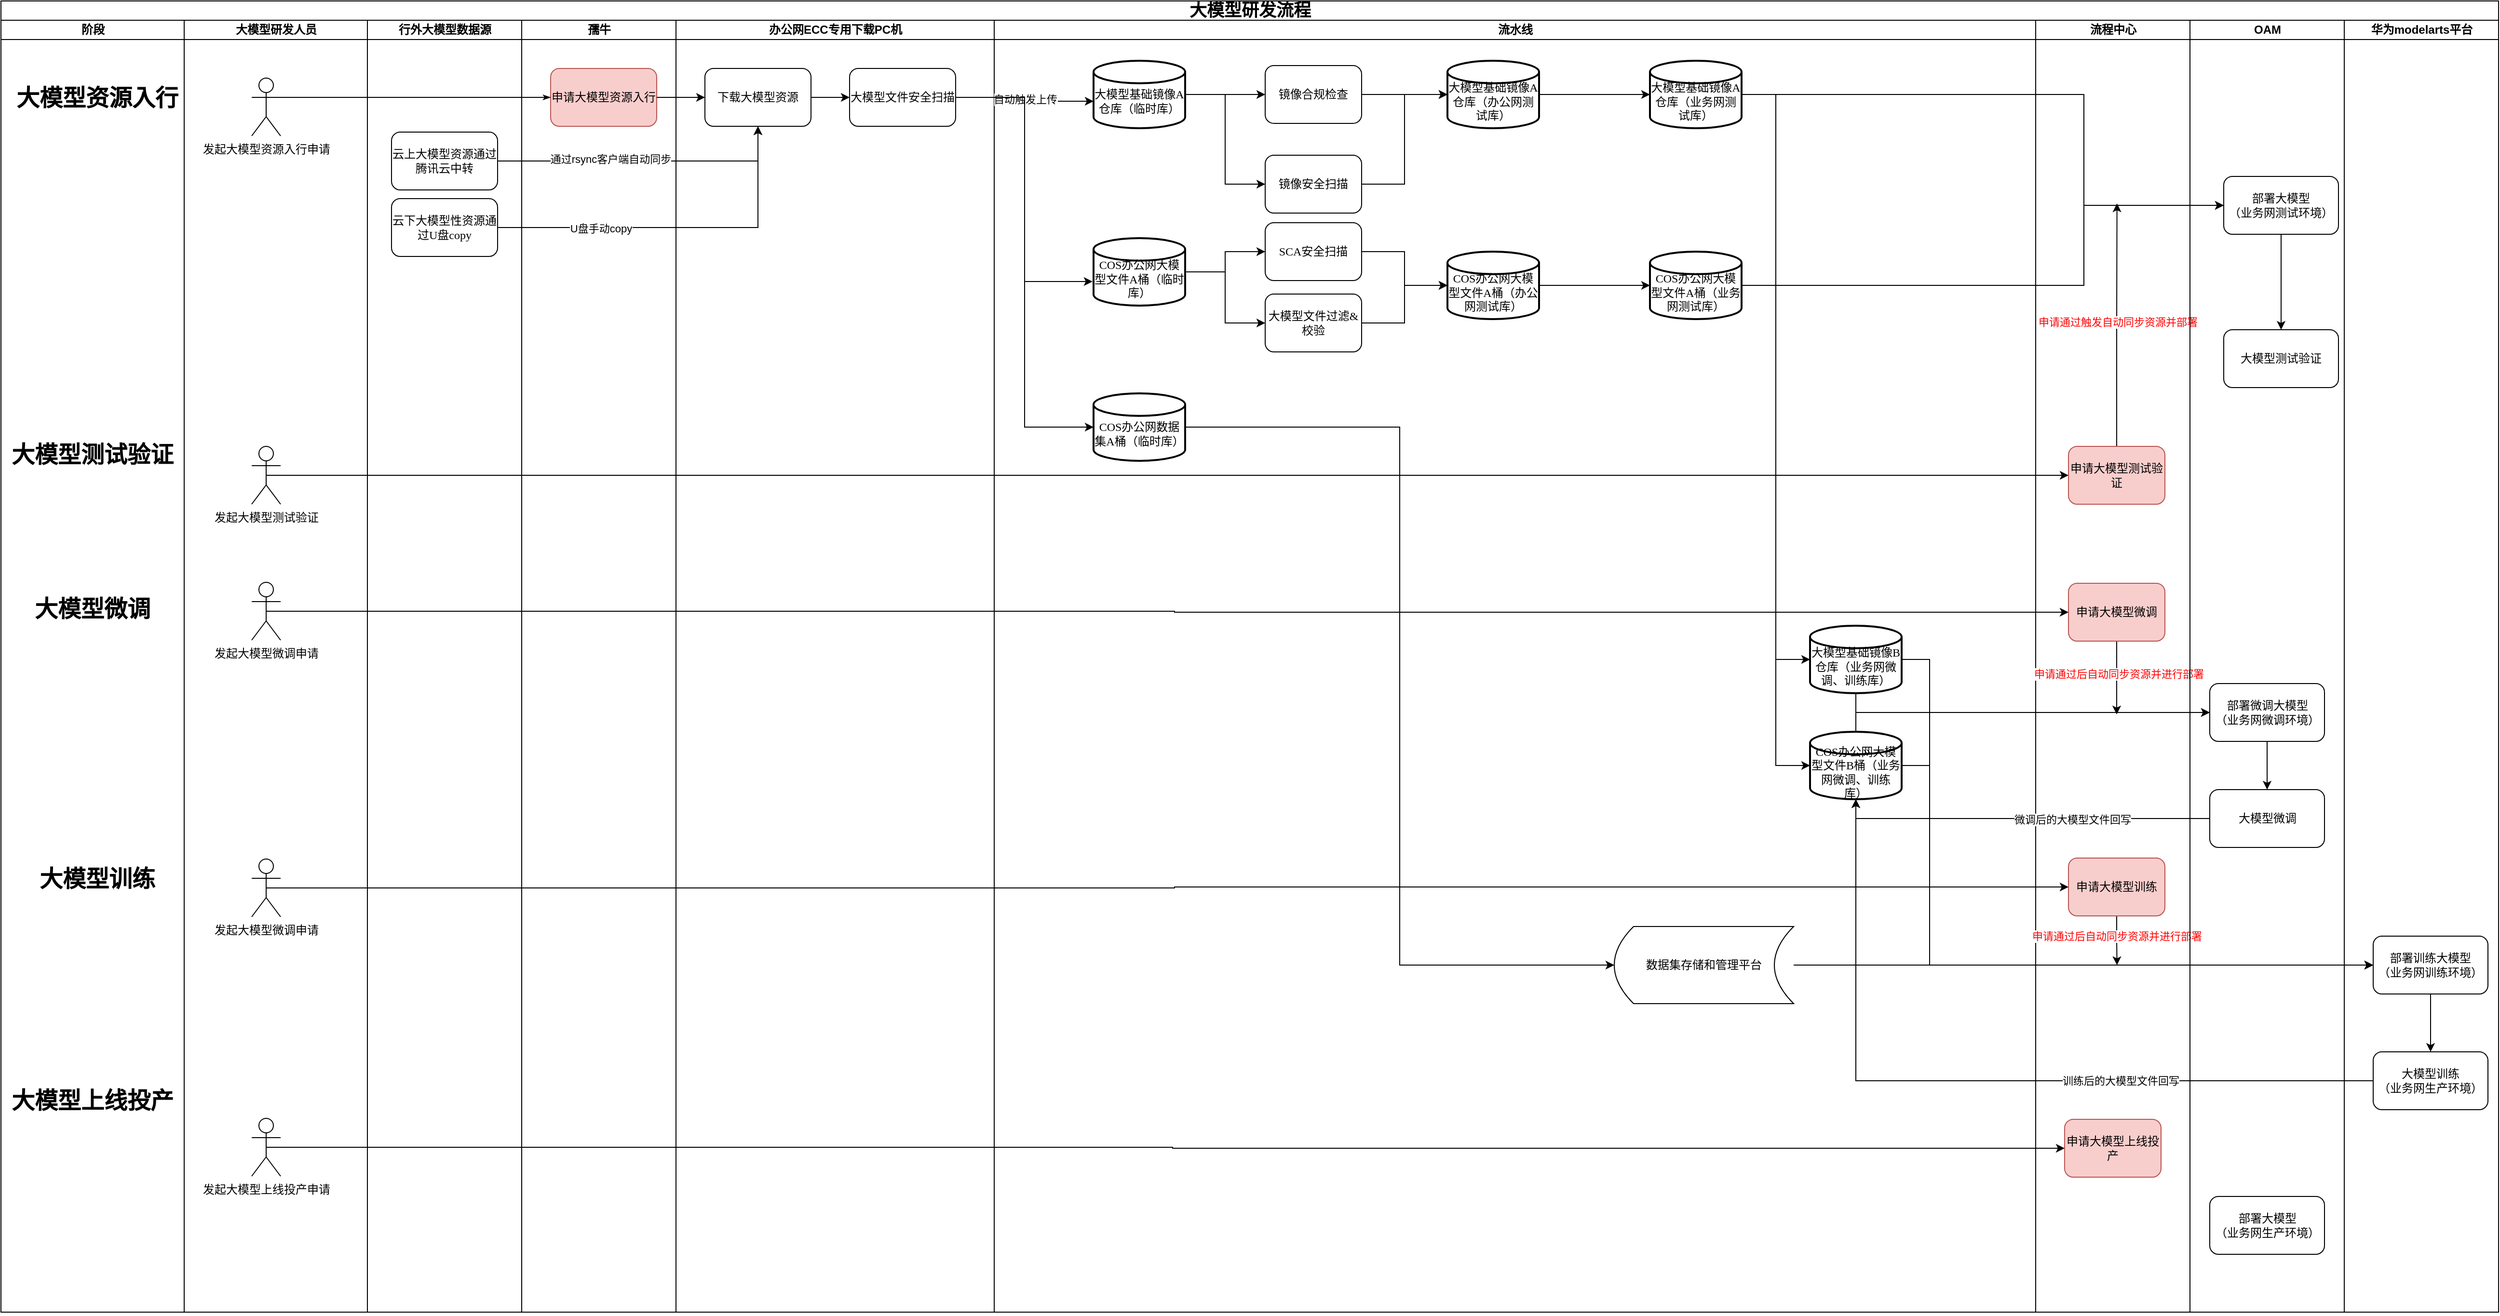 <mxfile version="24.7.5">
  <diagram name="Page-1" id="74e2e168-ea6b-b213-b513-2b3c1d86103e">
    <mxGraphModel dx="1261" dy="1755" grid="1" gridSize="10" guides="1" tooltips="1" connect="1" arrows="1" fold="1" page="1" pageScale="1" pageWidth="1100" pageHeight="850" background="#ffffff" math="0" shadow="0">
      <root>
        <mxCell id="0" />
        <mxCell id="1" parent="0" />
        <mxCell id="77e6c97f196da883-1" value="&lt;font style=&quot;font-size: 18px;&quot;&gt;大模型研发流程&lt;/font&gt;" style="swimlane;html=1;childLayout=stackLayout;startSize=20;rounded=0;shadow=0;labelBackgroundColor=none;strokeWidth=1;fontFamily=Verdana;fontSize=8;align=center;" parent="1" vertex="1">
          <mxGeometry x="267" y="-130" width="2590" height="1360" as="geometry" />
        </mxCell>
        <mxCell id="XLuVanogugk9uLcFc-F4-10" value="阶段" style="swimlane;html=1;startSize=20;" parent="77e6c97f196da883-1" vertex="1">
          <mxGeometry y="20" width="190" height="1340" as="geometry">
            <mxRectangle y="20" width="40" height="730" as="alternateBounds" />
          </mxGeometry>
        </mxCell>
        <mxCell id="rp88k47jnL246jLWhkXU-3" value="&lt;h1 style=&quot;margin-top: 0px;&quot;&gt;大模型资源入行&lt;/h1&gt;" style="text;html=1;whiteSpace=wrap;overflow=hidden;rounded=0;align=center;" vertex="1" parent="XLuVanogugk9uLcFc-F4-10">
          <mxGeometry x="10" y="60" width="180" height="120" as="geometry" />
        </mxCell>
        <mxCell id="rp88k47jnL246jLWhkXU-6" value="&lt;h1 style=&quot;margin-top: 0px;&quot;&gt;大模型测试验证&lt;/h1&gt;" style="text;html=1;whiteSpace=wrap;overflow=hidden;rounded=0;align=center;" vertex="1" parent="XLuVanogugk9uLcFc-F4-10">
          <mxGeometry x="5" y="430" width="180" height="120" as="geometry" />
        </mxCell>
        <mxCell id="rp88k47jnL246jLWhkXU-34" value="&lt;h1 style=&quot;margin-top: 0px;&quot;&gt;大模型微调&lt;/h1&gt;" style="text;html=1;whiteSpace=wrap;overflow=hidden;rounded=0;align=center;" vertex="1" parent="XLuVanogugk9uLcFc-F4-10">
          <mxGeometry x="5" y="590" width="180" height="120" as="geometry" />
        </mxCell>
        <mxCell id="rp88k47jnL246jLWhkXU-35" value="&lt;h1 style=&quot;margin-top: 0px;&quot;&gt;大模型训练&lt;/h1&gt;" style="text;html=1;whiteSpace=wrap;overflow=hidden;rounded=0;align=center;" vertex="1" parent="XLuVanogugk9uLcFc-F4-10">
          <mxGeometry x="10" y="870" width="180" height="50" as="geometry" />
        </mxCell>
        <mxCell id="rp88k47jnL246jLWhkXU-102" value="&lt;h1 style=&quot;margin-top: 0px;&quot;&gt;大模型上线投产&lt;/h1&gt;" style="text;html=1;whiteSpace=wrap;overflow=hidden;rounded=0;align=center;" vertex="1" parent="XLuVanogugk9uLcFc-F4-10">
          <mxGeometry x="5" y="1100" width="180" height="240" as="geometry" />
        </mxCell>
        <mxCell id="rp88k47jnL246jLWhkXU-1" value="大模型研发人员" style="swimlane;html=1;startSize=20;" vertex="1" parent="77e6c97f196da883-1">
          <mxGeometry x="190" y="20" width="190" height="1340" as="geometry">
            <mxRectangle y="20" width="40" height="730" as="alternateBounds" />
          </mxGeometry>
        </mxCell>
        <mxCell id="XLuVanogugk9uLcFc-F4-15" value="发起大模型资源入行申请" style="shape=umlActor;verticalLabelPosition=bottom;verticalAlign=top;html=1;outlineConnect=0;" parent="rp88k47jnL246jLWhkXU-1" vertex="1">
          <mxGeometry x="70" y="60" width="30" height="60" as="geometry" />
        </mxCell>
        <mxCell id="rp88k47jnL246jLWhkXU-9" value="发起大模型测试验证" style="shape=umlActor;verticalLabelPosition=bottom;verticalAlign=top;html=1;outlineConnect=0;" vertex="1" parent="rp88k47jnL246jLWhkXU-1">
          <mxGeometry x="70" y="442" width="30" height="60" as="geometry" />
        </mxCell>
        <mxCell id="rp88k47jnL246jLWhkXU-40" value="发起大模型微调申请" style="shape=umlActor;verticalLabelPosition=bottom;verticalAlign=top;html=1;outlineConnect=0;" vertex="1" parent="rp88k47jnL246jLWhkXU-1">
          <mxGeometry x="70" y="583" width="30" height="60" as="geometry" />
        </mxCell>
        <mxCell id="rp88k47jnL246jLWhkXU-82" value="发起大模型微调申请" style="shape=umlActor;verticalLabelPosition=bottom;verticalAlign=top;html=1;outlineConnect=0;" vertex="1" parent="rp88k47jnL246jLWhkXU-1">
          <mxGeometry x="70" y="870" width="30" height="60" as="geometry" />
        </mxCell>
        <mxCell id="rp88k47jnL246jLWhkXU-103" value="发起大模型上线投产申请" style="shape=umlActor;verticalLabelPosition=bottom;verticalAlign=top;html=1;outlineConnect=0;" vertex="1" parent="rp88k47jnL246jLWhkXU-1">
          <mxGeometry x="70" y="1139" width="30" height="60" as="geometry" />
        </mxCell>
        <mxCell id="77e6c97f196da883-2" value="行外大模型数据源" style="swimlane;html=1;startSize=20;" parent="77e6c97f196da883-1" vertex="1">
          <mxGeometry x="380" y="20" width="160" height="1340" as="geometry">
            <mxRectangle y="20" width="40" height="730" as="alternateBounds" />
          </mxGeometry>
        </mxCell>
        <mxCell id="XLuVanogugk9uLcFc-F4-23" value="&lt;span style=&quot;font-size: 12px;&quot;&gt;云上大模型资源通过腾讯云中转&lt;/span&gt;" style="rounded=1;whiteSpace=wrap;html=1;shadow=0;labelBackgroundColor=none;strokeWidth=1;fontFamily=Verdana;fontSize=8;align=center;" parent="77e6c97f196da883-2" vertex="1">
          <mxGeometry x="25" y="116" width="110" height="60" as="geometry" />
        </mxCell>
        <mxCell id="XLuVanogugk9uLcFc-F4-25" value="&lt;span style=&quot;font-size: 12px;&quot;&gt;云下大模型性资源通过U盘copy&lt;/span&gt;" style="rounded=1;whiteSpace=wrap;html=1;shadow=0;labelBackgroundColor=none;strokeWidth=1;fontFamily=Verdana;fontSize=8;align=center;" parent="77e6c97f196da883-2" vertex="1">
          <mxGeometry x="25" y="185" width="110" height="60" as="geometry" />
        </mxCell>
        <mxCell id="77e6c97f196da883-3" value="孺牛" style="swimlane;html=1;startSize=20;" parent="77e6c97f196da883-1" vertex="1">
          <mxGeometry x="540" y="20" width="160" height="1340" as="geometry" />
        </mxCell>
        <mxCell id="XLuVanogugk9uLcFc-F4-18" value="&lt;font style=&quot;font-size: 12px;&quot;&gt;申请大模型资源入行&lt;/font&gt;" style="rounded=1;whiteSpace=wrap;html=1;shadow=0;labelBackgroundColor=none;strokeWidth=1;fontFamily=Verdana;fontSize=8;align=center;fillColor=#f8cecc;strokeColor=#b85450;" parent="77e6c97f196da883-3" vertex="1">
          <mxGeometry x="30" y="50" width="110" height="60" as="geometry" />
        </mxCell>
        <mxCell id="77e6c97f196da883-4" value="办公网ECC专用下载PC机" style="swimlane;html=1;startSize=20;align=center;" parent="77e6c97f196da883-1" vertex="1">
          <mxGeometry x="700" y="20" width="330" height="1340" as="geometry" />
        </mxCell>
        <mxCell id="XLuVanogugk9uLcFc-F4-30" style="edgeStyle=orthogonalEdgeStyle;rounded=0;orthogonalLoop=1;jettySize=auto;html=1;exitX=1;exitY=0.5;exitDx=0;exitDy=0;entryX=0;entryY=0.5;entryDx=0;entryDy=0;" parent="77e6c97f196da883-4" source="XLuVanogugk9uLcFc-F4-21" target="XLuVanogugk9uLcFc-F4-29" edge="1">
          <mxGeometry relative="1" as="geometry" />
        </mxCell>
        <mxCell id="XLuVanogugk9uLcFc-F4-21" value="&lt;font style=&quot;font-size: 12px;&quot;&gt;下载大模型资源&lt;/font&gt;" style="rounded=1;whiteSpace=wrap;html=1;shadow=0;labelBackgroundColor=none;strokeWidth=1;fontFamily=Verdana;fontSize=8;align=center;" parent="77e6c97f196da883-4" vertex="1">
          <mxGeometry x="30" y="50" width="110" height="60" as="geometry" />
        </mxCell>
        <mxCell id="XLuVanogugk9uLcFc-F4-29" value="&lt;font style=&quot;font-size: 12px;&quot;&gt;大模型文件安全扫描&lt;/font&gt;" style="rounded=1;whiteSpace=wrap;html=1;shadow=0;labelBackgroundColor=none;strokeWidth=1;fontFamily=Verdana;fontSize=8;align=center;" parent="77e6c97f196da883-4" vertex="1">
          <mxGeometry x="180" y="50" width="110" height="60" as="geometry" />
        </mxCell>
        <mxCell id="77e6c97f196da883-6" value="流水线" style="swimlane;html=1;startSize=20;" parent="77e6c97f196da883-1" vertex="1">
          <mxGeometry x="1030" y="20" width="1080" height="1340" as="geometry" />
        </mxCell>
        <mxCell id="XLuVanogugk9uLcFc-F4-50" style="edgeStyle=orthogonalEdgeStyle;rounded=0;orthogonalLoop=1;jettySize=auto;html=1;exitX=1;exitY=0.5;exitDx=0;exitDy=0;exitPerimeter=0;entryX=0;entryY=0.5;entryDx=0;entryDy=0;" parent="77e6c97f196da883-6" source="XLuVanogugk9uLcFc-F4-42" target="XLuVanogugk9uLcFc-F4-48" edge="1">
          <mxGeometry relative="1" as="geometry" />
        </mxCell>
        <mxCell id="XLuVanogugk9uLcFc-F4-51" style="edgeStyle=orthogonalEdgeStyle;rounded=0;orthogonalLoop=1;jettySize=auto;html=1;exitX=1;exitY=0.5;exitDx=0;exitDy=0;exitPerimeter=0;entryX=0;entryY=0.5;entryDx=0;entryDy=0;" parent="77e6c97f196da883-6" source="XLuVanogugk9uLcFc-F4-42" target="XLuVanogugk9uLcFc-F4-49" edge="1">
          <mxGeometry relative="1" as="geometry" />
        </mxCell>
        <mxCell id="XLuVanogugk9uLcFc-F4-42" value="&lt;div&gt;&lt;br&gt;&lt;/div&gt;&lt;span style=&quot;font-family: Verdana;&quot;&gt;大模型基础镜像A仓库（临时库）&lt;/span&gt;" style="strokeWidth=2;html=1;shape=mxgraph.flowchart.database;whiteSpace=wrap;" parent="77e6c97f196da883-6" vertex="1">
          <mxGeometry x="103" y="42" width="95" height="70" as="geometry" />
        </mxCell>
        <mxCell id="XLuVanogugk9uLcFc-F4-57" style="edgeStyle=orthogonalEdgeStyle;rounded=0;orthogonalLoop=1;jettySize=auto;html=1;exitX=1;exitY=0.5;exitDx=0;exitDy=0;exitPerimeter=0;" parent="77e6c97f196da883-6" source="XLuVanogugk9uLcFc-F4-43" target="XLuVanogugk9uLcFc-F4-55" edge="1">
          <mxGeometry relative="1" as="geometry" />
        </mxCell>
        <mxCell id="XLuVanogugk9uLcFc-F4-58" style="edgeStyle=orthogonalEdgeStyle;rounded=0;orthogonalLoop=1;jettySize=auto;html=1;exitX=1;exitY=0.5;exitDx=0;exitDy=0;exitPerimeter=0;entryX=0;entryY=0.5;entryDx=0;entryDy=0;" parent="77e6c97f196da883-6" source="XLuVanogugk9uLcFc-F4-43" target="XLuVanogugk9uLcFc-F4-56" edge="1">
          <mxGeometry relative="1" as="geometry" />
        </mxCell>
        <mxCell id="XLuVanogugk9uLcFc-F4-43" value="&lt;span style=&quot;font-family: Verdana;&quot;&gt;&lt;br class=&quot;Apple-interchange-newline&quot;&gt;COS办公网大模型文件A桶&lt;/span&gt;&lt;span style=&quot;background-color: initial; font-family: Verdana;&quot;&gt;（临时库）&lt;/span&gt;" style="strokeWidth=2;html=1;shape=mxgraph.flowchart.database;whiteSpace=wrap;" parent="77e6c97f196da883-6" vertex="1">
          <mxGeometry x="103" y="226" width="95" height="70" as="geometry" />
        </mxCell>
        <mxCell id="rp88k47jnL246jLWhkXU-94" style="edgeStyle=orthogonalEdgeStyle;rounded=0;orthogonalLoop=1;jettySize=auto;html=1;exitX=1;exitY=0.5;exitDx=0;exitDy=0;exitPerimeter=0;entryX=0;entryY=0.5;entryDx=0;entryDy=0;" edge="1" parent="77e6c97f196da883-6" source="XLuVanogugk9uLcFc-F4-45" target="rp88k47jnL246jLWhkXU-93">
          <mxGeometry relative="1" as="geometry" />
        </mxCell>
        <mxCell id="XLuVanogugk9uLcFc-F4-45" value="&lt;div&gt;&lt;span style=&quot;font-family: Verdana; background-color: initial;&quot;&gt;&lt;br&gt;&lt;/span&gt;&lt;/div&gt;&lt;span style=&quot;font-family: Verdana; background-color: initial;&quot;&gt;COS办公网数据集A桶（临时库）&lt;/span&gt;" style="strokeWidth=2;html=1;shape=mxgraph.flowchart.database;whiteSpace=wrap;" parent="77e6c97f196da883-6" vertex="1">
          <mxGeometry x="103" y="387" width="95" height="70" as="geometry" />
        </mxCell>
        <mxCell id="XLuVanogugk9uLcFc-F4-53" style="edgeStyle=orthogonalEdgeStyle;rounded=0;orthogonalLoop=1;jettySize=auto;html=1;exitX=1;exitY=0.5;exitDx=0;exitDy=0;" parent="77e6c97f196da883-6" source="XLuVanogugk9uLcFc-F4-48" target="XLuVanogugk9uLcFc-F4-52" edge="1">
          <mxGeometry relative="1" as="geometry" />
        </mxCell>
        <mxCell id="XLuVanogugk9uLcFc-F4-48" value="&lt;span style=&quot;font-size: 12px;&quot;&gt;镜像合规检查&lt;/span&gt;" style="rounded=1;whiteSpace=wrap;html=1;shadow=0;labelBackgroundColor=none;strokeWidth=1;fontFamily=Verdana;fontSize=8;align=center;" parent="77e6c97f196da883-6" vertex="1">
          <mxGeometry x="281" y="47" width="100" height="60" as="geometry" />
        </mxCell>
        <mxCell id="XLuVanogugk9uLcFc-F4-49" value="&lt;span style=&quot;font-size: 12px;&quot;&gt;镜像安全扫描&lt;/span&gt;" style="rounded=1;whiteSpace=wrap;html=1;shadow=0;labelBackgroundColor=none;strokeWidth=1;fontFamily=Verdana;fontSize=8;align=center;" parent="77e6c97f196da883-6" vertex="1">
          <mxGeometry x="281" y="140" width="100" height="60" as="geometry" />
        </mxCell>
        <mxCell id="XLuVanogugk9uLcFc-F4-52" value="&lt;div&gt;&lt;br&gt;&lt;/div&gt;&lt;span style=&quot;font-family: Verdana;&quot;&gt;大模型基础镜像A仓库（办公网测试库）&lt;/span&gt;" style="strokeWidth=2;html=1;shape=mxgraph.flowchart.database;whiteSpace=wrap;" parent="77e6c97f196da883-6" vertex="1">
          <mxGeometry x="470" y="42" width="95" height="70" as="geometry" />
        </mxCell>
        <mxCell id="XLuVanogugk9uLcFc-F4-54" style="edgeStyle=orthogonalEdgeStyle;rounded=0;orthogonalLoop=1;jettySize=auto;html=1;exitX=1;exitY=0.5;exitDx=0;exitDy=0;entryX=0;entryY=0.5;entryDx=0;entryDy=0;entryPerimeter=0;" parent="77e6c97f196da883-6" source="XLuVanogugk9uLcFc-F4-49" target="XLuVanogugk9uLcFc-F4-52" edge="1">
          <mxGeometry relative="1" as="geometry" />
        </mxCell>
        <mxCell id="XLuVanogugk9uLcFc-F4-55" value="&lt;span style=&quot;font-size: 12px;&quot;&gt;SCA安全扫描&lt;/span&gt;" style="rounded=1;whiteSpace=wrap;html=1;shadow=0;labelBackgroundColor=none;strokeWidth=1;fontFamily=Verdana;fontSize=8;align=center;" parent="77e6c97f196da883-6" vertex="1">
          <mxGeometry x="281" y="210" width="100" height="60" as="geometry" />
        </mxCell>
        <mxCell id="XLuVanogugk9uLcFc-F4-56" value="&lt;span style=&quot;font-size: 12px;&quot;&gt;大模型文件过滤&amp;amp;校验&lt;/span&gt;" style="rounded=1;whiteSpace=wrap;html=1;shadow=0;labelBackgroundColor=none;strokeWidth=1;fontFamily=Verdana;fontSize=8;align=center;" parent="77e6c97f196da883-6" vertex="1">
          <mxGeometry x="281" y="284" width="100" height="60" as="geometry" />
        </mxCell>
        <mxCell id="XLuVanogugk9uLcFc-F4-59" value="&lt;span style=&quot;font-family: Verdana;&quot;&gt;&lt;br class=&quot;Apple-interchange-newline&quot;&gt;COS办公网大模型文件A桶&lt;/span&gt;&lt;span style=&quot;background-color: initial; font-family: Verdana;&quot;&gt;（办公网测试库）&lt;/span&gt;" style="strokeWidth=2;html=1;shape=mxgraph.flowchart.database;whiteSpace=wrap;" parent="77e6c97f196da883-6" vertex="1">
          <mxGeometry x="470" y="240" width="95" height="70" as="geometry" />
        </mxCell>
        <mxCell id="XLuVanogugk9uLcFc-F4-60" style="edgeStyle=orthogonalEdgeStyle;rounded=0;orthogonalLoop=1;jettySize=auto;html=1;exitX=1;exitY=0.5;exitDx=0;exitDy=0;entryX=0;entryY=0.5;entryDx=0;entryDy=0;entryPerimeter=0;" parent="77e6c97f196da883-6" source="XLuVanogugk9uLcFc-F4-55" target="XLuVanogugk9uLcFc-F4-59" edge="1">
          <mxGeometry relative="1" as="geometry" />
        </mxCell>
        <mxCell id="XLuVanogugk9uLcFc-F4-61" style="edgeStyle=orthogonalEdgeStyle;rounded=0;orthogonalLoop=1;jettySize=auto;html=1;exitX=1;exitY=0.5;exitDx=0;exitDy=0;entryX=0;entryY=0.5;entryDx=0;entryDy=0;entryPerimeter=0;" parent="77e6c97f196da883-6" source="XLuVanogugk9uLcFc-F4-56" target="XLuVanogugk9uLcFc-F4-59" edge="1">
          <mxGeometry relative="1" as="geometry" />
        </mxCell>
        <mxCell id="rp88k47jnL246jLWhkXU-14" value="&lt;div&gt;&lt;br&gt;&lt;/div&gt;&lt;span style=&quot;font-family: Verdana;&quot;&gt;大模型基础镜像A仓库（业务网测试库）&lt;/span&gt;" style="strokeWidth=2;html=1;shape=mxgraph.flowchart.database;whiteSpace=wrap;" vertex="1" parent="77e6c97f196da883-6">
          <mxGeometry x="680" y="42" width="95" height="70" as="geometry" />
        </mxCell>
        <mxCell id="rp88k47jnL246jLWhkXU-15" value="&lt;span style=&quot;font-family: Verdana;&quot;&gt;&lt;br class=&quot;Apple-interchange-newline&quot;&gt;COS办公网大模型文件A桶&lt;/span&gt;&lt;span style=&quot;background-color: initial; font-family: Verdana;&quot;&gt;（业务网测试库）&lt;/span&gt;" style="strokeWidth=2;html=1;shape=mxgraph.flowchart.database;whiteSpace=wrap;" vertex="1" parent="77e6c97f196da883-6">
          <mxGeometry x="680" y="240" width="95" height="70" as="geometry" />
        </mxCell>
        <mxCell id="rp88k47jnL246jLWhkXU-18" style="edgeStyle=orthogonalEdgeStyle;rounded=0;orthogonalLoop=1;jettySize=auto;html=1;exitX=1;exitY=0.5;exitDx=0;exitDy=0;exitPerimeter=0;entryX=0;entryY=0.5;entryDx=0;entryDy=0;entryPerimeter=0;" edge="1" parent="77e6c97f196da883-6" source="XLuVanogugk9uLcFc-F4-52" target="rp88k47jnL246jLWhkXU-14">
          <mxGeometry relative="1" as="geometry" />
        </mxCell>
        <mxCell id="rp88k47jnL246jLWhkXU-19" style="edgeStyle=orthogonalEdgeStyle;rounded=0;orthogonalLoop=1;jettySize=auto;html=1;exitX=1;exitY=0.5;exitDx=0;exitDy=0;exitPerimeter=0;entryX=0;entryY=0.5;entryDx=0;entryDy=0;entryPerimeter=0;" edge="1" parent="77e6c97f196da883-6" source="XLuVanogugk9uLcFc-F4-59" target="rp88k47jnL246jLWhkXU-15">
          <mxGeometry relative="1" as="geometry" />
        </mxCell>
        <mxCell id="rp88k47jnL246jLWhkXU-45" value="&lt;div&gt;&lt;br&gt;&lt;/div&gt;&lt;span style=&quot;font-family: Verdana;&quot;&gt;大模型基础镜像B仓库（业务网微调、训练库）&lt;/span&gt;" style="strokeWidth=2;html=1;shape=mxgraph.flowchart.database;whiteSpace=wrap;" vertex="1" parent="77e6c97f196da883-6">
          <mxGeometry x="846" y="628" width="95" height="70" as="geometry" />
        </mxCell>
        <mxCell id="rp88k47jnL246jLWhkXU-89" style="edgeStyle=orthogonalEdgeStyle;rounded=0;orthogonalLoop=1;jettySize=auto;html=1;exitX=1;exitY=0.5;exitDx=0;exitDy=0;exitPerimeter=0;" edge="1" parent="77e6c97f196da883-6" source="rp88k47jnL246jLWhkXU-46">
          <mxGeometry relative="1" as="geometry">
            <mxPoint x="1430" y="980" as="targetPoint" />
            <Array as="points">
              <mxPoint x="970" y="773" />
              <mxPoint x="970" y="980" />
            </Array>
          </mxGeometry>
        </mxCell>
        <mxCell id="rp88k47jnL246jLWhkXU-46" value="&lt;span style=&quot;font-family: Verdana;&quot;&gt;&lt;br class=&quot;Apple-interchange-newline&quot;&gt;COS办公网大模型文件B桶&lt;/span&gt;&lt;span style=&quot;background-color: initial; font-family: Verdana;&quot;&gt;（&lt;/span&gt;&lt;span style=&quot;font-family: Verdana;&quot;&gt;业务网微调、训练&lt;/span&gt;&lt;span style=&quot;background-color: initial; font-family: Verdana;&quot;&gt;库）&lt;/span&gt;" style="strokeWidth=2;html=1;shape=mxgraph.flowchart.database;whiteSpace=wrap;" vertex="1" parent="77e6c97f196da883-6">
          <mxGeometry x="846" y="738" width="95" height="70" as="geometry" />
        </mxCell>
        <mxCell id="rp88k47jnL246jLWhkXU-76" style="edgeStyle=orthogonalEdgeStyle;rounded=0;orthogonalLoop=1;jettySize=auto;html=1;exitX=1;exitY=0.5;exitDx=0;exitDy=0;exitPerimeter=0;entryX=0;entryY=0.5;entryDx=0;entryDy=0;entryPerimeter=0;" edge="1" parent="77e6c97f196da883-6" source="rp88k47jnL246jLWhkXU-14" target="rp88k47jnL246jLWhkXU-45">
          <mxGeometry relative="1" as="geometry" />
        </mxCell>
        <mxCell id="rp88k47jnL246jLWhkXU-77" style="edgeStyle=orthogonalEdgeStyle;rounded=0;orthogonalLoop=1;jettySize=auto;html=1;exitX=1;exitY=0.5;exitDx=0;exitDy=0;exitPerimeter=0;entryX=0;entryY=0.5;entryDx=0;entryDy=0;entryPerimeter=0;" edge="1" parent="77e6c97f196da883-6" source="rp88k47jnL246jLWhkXU-15" target="rp88k47jnL246jLWhkXU-46">
          <mxGeometry relative="1" as="geometry" />
        </mxCell>
        <mxCell id="rp88k47jnL246jLWhkXU-93" value="数据集存储和管理平台" style="shape=dataStorage;whiteSpace=wrap;html=1;fixedSize=1;" vertex="1" parent="77e6c97f196da883-6">
          <mxGeometry x="643" y="940" width="186" height="80" as="geometry" />
        </mxCell>
        <mxCell id="rp88k47jnL246jLWhkXU-4" value="流程中心" style="swimlane;html=1;startSize=20;" vertex="1" parent="77e6c97f196da883-1">
          <mxGeometry x="2110" y="20" width="160" height="1340" as="geometry" />
        </mxCell>
        <mxCell id="rp88k47jnL246jLWhkXU-62" style="edgeStyle=orthogonalEdgeStyle;rounded=0;orthogonalLoop=1;jettySize=auto;html=1;exitX=0.5;exitY=0;exitDx=0;exitDy=0;" edge="1" parent="rp88k47jnL246jLWhkXU-4" source="rp88k47jnL246jLWhkXU-5">
          <mxGeometry relative="1" as="geometry">
            <mxPoint x="84.333" y="190" as="targetPoint" />
          </mxGeometry>
        </mxCell>
        <mxCell id="rp88k47jnL246jLWhkXU-63" value="&lt;span style=&quot;color: rgb(255, 0, 0);&quot;&gt;申请通过触发自动同步资源并&lt;/span&gt;&lt;font color=&quot;#ff0000&quot;&gt;部署&lt;/font&gt;" style="edgeLabel;html=1;align=center;verticalAlign=middle;resizable=0;points=[];" vertex="1" connectable="0" parent="rp88k47jnL246jLWhkXU-62">
          <mxGeometry x="0.027" relative="1" as="geometry">
            <mxPoint as="offset" />
          </mxGeometry>
        </mxCell>
        <mxCell id="rp88k47jnL246jLWhkXU-5" value="&lt;font style=&quot;font-size: 12px;&quot;&gt;申请大模型测试验证&lt;/font&gt;" style="rounded=1;whiteSpace=wrap;html=1;shadow=0;labelBackgroundColor=none;strokeWidth=1;fontFamily=Verdana;fontSize=8;align=center;fillColor=#f8cecc;strokeColor=#b85450;" vertex="1" parent="rp88k47jnL246jLWhkXU-4">
          <mxGeometry x="34" y="442" width="100" height="60" as="geometry" />
        </mxCell>
        <mxCell id="rp88k47jnL246jLWhkXU-60" style="edgeStyle=orthogonalEdgeStyle;rounded=0;orthogonalLoop=1;jettySize=auto;html=1;exitX=0.5;exitY=1;exitDx=0;exitDy=0;" edge="1" parent="rp88k47jnL246jLWhkXU-4" source="rp88k47jnL246jLWhkXU-36">
          <mxGeometry relative="1" as="geometry">
            <mxPoint x="84" y="720" as="targetPoint" />
          </mxGeometry>
        </mxCell>
        <mxCell id="rp88k47jnL246jLWhkXU-61" value="&lt;font color=&quot;#ff0000&quot;&gt;申请通过后自动同步资源并进行部署&lt;/font&gt;" style="edgeLabel;html=1;align=center;verticalAlign=middle;resizable=0;points=[];" vertex="1" connectable="0" parent="rp88k47jnL246jLWhkXU-60">
          <mxGeometry x="-0.119" y="2" relative="1" as="geometry">
            <mxPoint as="offset" />
          </mxGeometry>
        </mxCell>
        <mxCell id="rp88k47jnL246jLWhkXU-36" value="&lt;font style=&quot;font-size: 12px;&quot;&gt;申请大模型微调&lt;/font&gt;" style="rounded=1;whiteSpace=wrap;html=1;shadow=0;labelBackgroundColor=none;strokeWidth=1;fontFamily=Verdana;fontSize=8;align=center;fillColor=#f8cecc;strokeColor=#b85450;" vertex="1" parent="rp88k47jnL246jLWhkXU-4">
          <mxGeometry x="34" y="584" width="100" height="60" as="geometry" />
        </mxCell>
        <mxCell id="rp88k47jnL246jLWhkXU-90" style="edgeStyle=orthogonalEdgeStyle;rounded=0;orthogonalLoop=1;jettySize=auto;html=1;exitX=0.5;exitY=1;exitDx=0;exitDy=0;" edge="1" parent="rp88k47jnL246jLWhkXU-4" source="rp88k47jnL246jLWhkXU-83">
          <mxGeometry relative="1" as="geometry">
            <mxPoint x="84.333" y="980" as="targetPoint" />
          </mxGeometry>
        </mxCell>
        <mxCell id="rp88k47jnL246jLWhkXU-91" value="&lt;span style=&quot;color: rgb(255, 0, 0);&quot;&gt;申请通过后自动同步资源并进行部署&lt;/span&gt;" style="edgeLabel;html=1;align=center;verticalAlign=middle;resizable=0;points=[];" vertex="1" connectable="0" parent="rp88k47jnL246jLWhkXU-90">
          <mxGeometry x="-0.689" y="1" relative="1" as="geometry">
            <mxPoint x="-1" y="13" as="offset" />
          </mxGeometry>
        </mxCell>
        <mxCell id="rp88k47jnL246jLWhkXU-83" value="&lt;font style=&quot;font-size: 12px;&quot;&gt;申请大模型训练&lt;/font&gt;" style="rounded=1;whiteSpace=wrap;html=1;shadow=0;labelBackgroundColor=none;strokeWidth=1;fontFamily=Verdana;fontSize=8;align=center;fillColor=#f8cecc;strokeColor=#b85450;" vertex="1" parent="rp88k47jnL246jLWhkXU-4">
          <mxGeometry x="34" y="869" width="100" height="60" as="geometry" />
        </mxCell>
        <mxCell id="rp88k47jnL246jLWhkXU-104" value="&lt;font style=&quot;font-size: 12px;&quot;&gt;申请大模型上线投产&lt;/font&gt;" style="rounded=1;whiteSpace=wrap;html=1;shadow=0;labelBackgroundColor=none;strokeWidth=1;fontFamily=Verdana;fontSize=8;align=center;fillColor=#f8cecc;strokeColor=#b85450;" vertex="1" parent="rp88k47jnL246jLWhkXU-4">
          <mxGeometry x="30" y="1140" width="100" height="60" as="geometry" />
        </mxCell>
        <mxCell id="77e6c97f196da883-7" value="OAM" style="swimlane;html=1;startSize=20;labelBackgroundColor=none;" parent="77e6c97f196da883-1" vertex="1">
          <mxGeometry x="2270" y="20" width="160" height="1340" as="geometry" />
        </mxCell>
        <mxCell id="rp88k47jnL246jLWhkXU-67" style="edgeStyle=orthogonalEdgeStyle;rounded=0;orthogonalLoop=1;jettySize=auto;html=1;exitX=0.5;exitY=1;exitDx=0;exitDy=0;entryX=0.5;entryY=0;entryDx=0;entryDy=0;" edge="1" parent="77e6c97f196da883-7" source="77e6c97f196da883-24" target="rp88k47jnL246jLWhkXU-66">
          <mxGeometry relative="1" as="geometry" />
        </mxCell>
        <mxCell id="77e6c97f196da883-24" value="&lt;font style=&quot;font-size: 12px;&quot;&gt;部署大模型&lt;/font&gt;&lt;div&gt;&lt;font style=&quot;font-size: 12px;&quot;&gt;（业务网测试环境）&lt;/font&gt;&lt;/div&gt;" style="rounded=1;whiteSpace=wrap;html=1;shadow=0;labelBackgroundColor=none;strokeWidth=1;fontFamily=Verdana;fontSize=8;align=center;" parent="77e6c97f196da883-7" vertex="1">
          <mxGeometry x="35" y="162" width="119" height="60" as="geometry" />
        </mxCell>
        <mxCell id="rp88k47jnL246jLWhkXU-69" style="edgeStyle=orthogonalEdgeStyle;rounded=0;orthogonalLoop=1;jettySize=auto;html=1;exitX=0.5;exitY=1;exitDx=0;exitDy=0;" edge="1" parent="77e6c97f196da883-7" source="rp88k47jnL246jLWhkXU-42" target="rp88k47jnL246jLWhkXU-68">
          <mxGeometry relative="1" as="geometry" />
        </mxCell>
        <mxCell id="rp88k47jnL246jLWhkXU-42" value="&lt;font style=&quot;font-size: 12px;&quot;&gt;部署微调大模型&lt;/font&gt;&lt;div&gt;&lt;font style=&quot;font-size: 12px;&quot;&gt;（业务网微调环境）&lt;/font&gt;&lt;/div&gt;" style="rounded=1;whiteSpace=wrap;html=1;shadow=0;labelBackgroundColor=none;strokeWidth=1;fontFamily=Verdana;fontSize=8;align=center;" vertex="1" parent="77e6c97f196da883-7">
          <mxGeometry x="20.5" y="688" width="119" height="60" as="geometry" />
        </mxCell>
        <mxCell id="rp88k47jnL246jLWhkXU-66" value="&lt;span style=&quot;font-size: 12px;&quot;&gt;大模型测试验证&lt;/span&gt;" style="rounded=1;whiteSpace=wrap;html=1;shadow=0;labelBackgroundColor=none;strokeWidth=1;fontFamily=Verdana;fontSize=8;align=center;" vertex="1" parent="77e6c97f196da883-7">
          <mxGeometry x="35" y="321" width="119" height="60" as="geometry" />
        </mxCell>
        <mxCell id="rp88k47jnL246jLWhkXU-68" value="&lt;span style=&quot;font-size: 12px;&quot;&gt;大模型微调&lt;/span&gt;" style="rounded=1;whiteSpace=wrap;html=1;shadow=0;labelBackgroundColor=none;strokeWidth=1;fontFamily=Verdana;fontSize=8;align=center;" vertex="1" parent="77e6c97f196da883-7">
          <mxGeometry x="20.5" y="798" width="119" height="60" as="geometry" />
        </mxCell>
        <mxCell id="rp88k47jnL246jLWhkXU-106" value="&lt;font style=&quot;font-size: 12px;&quot;&gt;部署大模型&lt;/font&gt;&lt;div&gt;&lt;font style=&quot;font-size: 12px;&quot;&gt;（业务网生产环境）&lt;/font&gt;&lt;/div&gt;" style="rounded=1;whiteSpace=wrap;html=1;shadow=0;labelBackgroundColor=none;strokeWidth=1;fontFamily=Verdana;fontSize=8;align=center;" vertex="1" parent="77e6c97f196da883-7">
          <mxGeometry x="20.5" y="1220" width="119" height="60" as="geometry" />
        </mxCell>
        <mxCell id="77e6c97f196da883-28" style="edgeStyle=orthogonalEdgeStyle;rounded=1;html=1;labelBackgroundColor=none;startArrow=none;startFill=0;startSize=5;endArrow=classicThin;endFill=1;endSize=5;jettySize=auto;orthogonalLoop=1;strokeWidth=1;fontFamily=Verdana;fontSize=8;exitX=1;exitY=0.333;exitDx=0;exitDy=0;exitPerimeter=0;entryX=0;entryY=0.5;entryDx=0;entryDy=0;" parent="77e6c97f196da883-1" source="XLuVanogugk9uLcFc-F4-15" target="XLuVanogugk9uLcFc-F4-18" edge="1">
          <mxGeometry relative="1" as="geometry">
            <mxPoint x="125" y="110" as="sourcePoint" />
            <mxPoint x="340" y="100" as="targetPoint" />
          </mxGeometry>
        </mxCell>
        <mxCell id="XLuVanogugk9uLcFc-F4-22" style="edgeStyle=orthogonalEdgeStyle;rounded=0;orthogonalLoop=1;jettySize=auto;html=1;exitX=1;exitY=0.5;exitDx=0;exitDy=0;" parent="77e6c97f196da883-1" source="XLuVanogugk9uLcFc-F4-18" target="XLuVanogugk9uLcFc-F4-21" edge="1">
          <mxGeometry relative="1" as="geometry" />
        </mxCell>
        <mxCell id="XLuVanogugk9uLcFc-F4-24" style="edgeStyle=orthogonalEdgeStyle;rounded=0;orthogonalLoop=1;jettySize=auto;html=1;exitX=1;exitY=0.5;exitDx=0;exitDy=0;" parent="77e6c97f196da883-1" source="XLuVanogugk9uLcFc-F4-23" target="XLuVanogugk9uLcFc-F4-21" edge="1">
          <mxGeometry relative="1" as="geometry" />
        </mxCell>
        <mxCell id="XLuVanogugk9uLcFc-F4-31" value="通过rsync客户端自动同步" style="edgeLabel;html=1;align=center;verticalAlign=middle;resizable=0;points=[];" parent="XLuVanogugk9uLcFc-F4-24" vertex="1" connectable="0">
          <mxGeometry x="-0.245" y="2" relative="1" as="geometry">
            <mxPoint x="1" as="offset" />
          </mxGeometry>
        </mxCell>
        <mxCell id="XLuVanogugk9uLcFc-F4-26" style="edgeStyle=orthogonalEdgeStyle;rounded=0;orthogonalLoop=1;jettySize=auto;html=1;exitX=1;exitY=0.5;exitDx=0;exitDy=0;entryX=0.5;entryY=1;entryDx=0;entryDy=0;" parent="77e6c97f196da883-1" source="XLuVanogugk9uLcFc-F4-25" target="XLuVanogugk9uLcFc-F4-21" edge="1">
          <mxGeometry relative="1" as="geometry" />
        </mxCell>
        <mxCell id="XLuVanogugk9uLcFc-F4-32" value="U盘手动copy" style="edgeLabel;html=1;align=center;verticalAlign=middle;resizable=0;points=[];" parent="XLuVanogugk9uLcFc-F4-26" vertex="1" connectable="0">
          <mxGeometry x="-0.432" y="-1" relative="1" as="geometry">
            <mxPoint as="offset" />
          </mxGeometry>
        </mxCell>
        <mxCell id="XLuVanogugk9uLcFc-F4-41" value="自动触发上传" style="edgeStyle=orthogonalEdgeStyle;rounded=0;orthogonalLoop=1;jettySize=auto;html=1;exitX=1;exitY=0.5;exitDx=0;exitDy=0;entryX=0;entryY=0.6;entryDx=0;entryDy=0;entryPerimeter=0;" parent="77e6c97f196da883-1" source="XLuVanogugk9uLcFc-F4-29" target="XLuVanogugk9uLcFc-F4-42" edge="1">
          <mxGeometry relative="1" as="geometry">
            <mxPoint x="840" y="100" as="targetPoint" />
          </mxGeometry>
        </mxCell>
        <mxCell id="XLuVanogugk9uLcFc-F4-44" style="edgeStyle=orthogonalEdgeStyle;rounded=0;orthogonalLoop=1;jettySize=auto;html=1;exitX=1;exitY=0.5;exitDx=0;exitDy=0;entryX=-0.011;entryY=0.643;entryDx=0;entryDy=0;entryPerimeter=0;" parent="77e6c97f196da883-1" source="XLuVanogugk9uLcFc-F4-29" target="XLuVanogugk9uLcFc-F4-43" edge="1">
          <mxGeometry relative="1" as="geometry" />
        </mxCell>
        <mxCell id="XLuVanogugk9uLcFc-F4-46" style="edgeStyle=orthogonalEdgeStyle;rounded=0;orthogonalLoop=1;jettySize=auto;html=1;exitX=1;exitY=0.5;exitDx=0;exitDy=0;entryX=0;entryY=0.5;entryDx=0;entryDy=0;entryPerimeter=0;" parent="77e6c97f196da883-1" source="XLuVanogugk9uLcFc-F4-29" target="XLuVanogugk9uLcFc-F4-45" edge="1">
          <mxGeometry relative="1" as="geometry" />
        </mxCell>
        <mxCell id="rp88k47jnL246jLWhkXU-11" style="edgeStyle=orthogonalEdgeStyle;rounded=0;orthogonalLoop=1;jettySize=auto;html=1;exitX=0.5;exitY=0.5;exitDx=0;exitDy=0;exitPerimeter=0;entryX=0;entryY=0.5;entryDx=0;entryDy=0;" edge="1" parent="77e6c97f196da883-1" source="rp88k47jnL246jLWhkXU-9" target="rp88k47jnL246jLWhkXU-5">
          <mxGeometry relative="1" as="geometry">
            <mxPoint x="265" y="492" as="sourcePoint" />
          </mxGeometry>
        </mxCell>
        <mxCell id="rp88k47jnL246jLWhkXU-30" style="edgeStyle=orthogonalEdgeStyle;rounded=0;orthogonalLoop=1;jettySize=auto;html=1;exitX=1;exitY=0.5;exitDx=0;exitDy=0;exitPerimeter=0;entryX=0;entryY=0.5;entryDx=0;entryDy=0;" edge="1" parent="77e6c97f196da883-1" source="rp88k47jnL246jLWhkXU-15" target="77e6c97f196da883-24">
          <mxGeometry relative="1" as="geometry">
            <Array as="points">
              <mxPoint x="2160" y="295" />
              <mxPoint x="2160" y="212" />
            </Array>
          </mxGeometry>
        </mxCell>
        <mxCell id="rp88k47jnL246jLWhkXU-32" style="edgeStyle=orthogonalEdgeStyle;rounded=0;orthogonalLoop=1;jettySize=auto;html=1;exitX=1;exitY=0.5;exitDx=0;exitDy=0;exitPerimeter=0;entryX=0;entryY=0.5;entryDx=0;entryDy=0;" edge="1" parent="77e6c97f196da883-1" source="rp88k47jnL246jLWhkXU-14" target="77e6c97f196da883-24">
          <mxGeometry relative="1" as="geometry">
            <Array as="points">
              <mxPoint x="2160" y="97" />
              <mxPoint x="2160" y="212" />
            </Array>
          </mxGeometry>
        </mxCell>
        <mxCell id="rp88k47jnL246jLWhkXU-41" style="edgeStyle=orthogonalEdgeStyle;rounded=0;orthogonalLoop=1;jettySize=auto;html=1;exitX=0.5;exitY=0.5;exitDx=0;exitDy=0;exitPerimeter=0;entryX=0;entryY=0.5;entryDx=0;entryDy=0;" edge="1" parent="77e6c97f196da883-1" source="rp88k47jnL246jLWhkXU-40" target="rp88k47jnL246jLWhkXU-36">
          <mxGeometry relative="1" as="geometry" />
        </mxCell>
        <mxCell id="rp88k47jnL246jLWhkXU-58" style="edgeStyle=orthogonalEdgeStyle;rounded=0;orthogonalLoop=1;jettySize=auto;html=1;exitX=0.5;exitY=1;exitDx=0;exitDy=0;exitPerimeter=0;" edge="1" parent="77e6c97f196da883-1" source="rp88k47jnL246jLWhkXU-45" target="rp88k47jnL246jLWhkXU-42">
          <mxGeometry relative="1" as="geometry" />
        </mxCell>
        <mxCell id="rp88k47jnL246jLWhkXU-59" style="edgeStyle=orthogonalEdgeStyle;rounded=0;orthogonalLoop=1;jettySize=auto;html=1;exitX=0.5;exitY=0;exitDx=0;exitDy=0;exitPerimeter=0;" edge="1" parent="77e6c97f196da883-1" source="rp88k47jnL246jLWhkXU-46" target="rp88k47jnL246jLWhkXU-42">
          <mxGeometry relative="1" as="geometry" />
        </mxCell>
        <mxCell id="rp88k47jnL246jLWhkXU-80" style="edgeStyle=orthogonalEdgeStyle;rounded=0;orthogonalLoop=1;jettySize=auto;html=1;exitX=0;exitY=0.5;exitDx=0;exitDy=0;entryX=0.5;entryY=1;entryDx=0;entryDy=0;entryPerimeter=0;" edge="1" parent="77e6c97f196da883-1" source="rp88k47jnL246jLWhkXU-68" target="rp88k47jnL246jLWhkXU-46">
          <mxGeometry relative="1" as="geometry" />
        </mxCell>
        <mxCell id="rp88k47jnL246jLWhkXU-81" value="微调后的大模型文件回写" style="edgeLabel;html=1;align=center;verticalAlign=middle;resizable=0;points=[];" vertex="1" connectable="0" parent="rp88k47jnL246jLWhkXU-80">
          <mxGeometry x="-0.258" y="1" relative="1" as="geometry">
            <mxPoint x="1" as="offset" />
          </mxGeometry>
        </mxCell>
        <mxCell id="rp88k47jnL246jLWhkXU-84" style="edgeStyle=orthogonalEdgeStyle;rounded=0;orthogonalLoop=1;jettySize=auto;html=1;exitX=0.5;exitY=0.5;exitDx=0;exitDy=0;exitPerimeter=0;entryX=0;entryY=0.5;entryDx=0;entryDy=0;" edge="1" parent="77e6c97f196da883-1" source="rp88k47jnL246jLWhkXU-82" target="rp88k47jnL246jLWhkXU-83">
          <mxGeometry relative="1" as="geometry" />
        </mxCell>
        <mxCell id="rp88k47jnL246jLWhkXU-88" style="edgeStyle=orthogonalEdgeStyle;rounded=0;orthogonalLoop=1;jettySize=auto;html=1;exitX=1;exitY=0.5;exitDx=0;exitDy=0;exitPerimeter=0;entryX=0;entryY=0.5;entryDx=0;entryDy=0;" edge="1" parent="77e6c97f196da883-1" source="rp88k47jnL246jLWhkXU-45" target="rp88k47jnL246jLWhkXU-86">
          <mxGeometry relative="1" as="geometry">
            <Array as="points">
              <mxPoint x="2000" y="683" />
              <mxPoint x="2000" y="1000" />
            </Array>
          </mxGeometry>
        </mxCell>
        <mxCell id="rp88k47jnL246jLWhkXU-97" style="edgeStyle=orthogonalEdgeStyle;rounded=0;orthogonalLoop=1;jettySize=auto;html=1;exitX=1;exitY=0.5;exitDx=0;exitDy=0;entryX=0;entryY=0.5;entryDx=0;entryDy=0;" edge="1" parent="77e6c97f196da883-1" source="rp88k47jnL246jLWhkXU-93" target="rp88k47jnL246jLWhkXU-86">
          <mxGeometry relative="1" as="geometry" />
        </mxCell>
        <mxCell id="XLuVanogugk9uLcFc-F4-1" value="华为modelarts平台" style="swimlane;html=1;startSize=20;" parent="77e6c97f196da883-1" vertex="1">
          <mxGeometry x="2430" y="20" width="160" height="1340" as="geometry" />
        </mxCell>
        <mxCell id="rp88k47jnL246jLWhkXU-99" style="edgeStyle=orthogonalEdgeStyle;rounded=0;orthogonalLoop=1;jettySize=auto;html=1;exitX=0.5;exitY=1;exitDx=0;exitDy=0;entryX=0.5;entryY=0;entryDx=0;entryDy=0;" edge="1" parent="XLuVanogugk9uLcFc-F4-1" source="rp88k47jnL246jLWhkXU-86" target="rp88k47jnL246jLWhkXU-98">
          <mxGeometry relative="1" as="geometry" />
        </mxCell>
        <mxCell id="rp88k47jnL246jLWhkXU-86" value="&lt;font style=&quot;font-size: 12px;&quot;&gt;部署训练大模型&lt;/font&gt;&lt;div&gt;&lt;font style=&quot;font-size: 12px;&quot;&gt;（业务网训练环境）&lt;/font&gt;&lt;/div&gt;" style="rounded=1;whiteSpace=wrap;html=1;shadow=0;labelBackgroundColor=none;strokeWidth=1;fontFamily=Verdana;fontSize=8;align=center;" vertex="1" parent="XLuVanogugk9uLcFc-F4-1">
          <mxGeometry x="30" y="950" width="119" height="60" as="geometry" />
        </mxCell>
        <mxCell id="rp88k47jnL246jLWhkXU-98" value="&lt;span style=&quot;font-size: 12px;&quot;&gt;大模型训练&lt;/span&gt;&lt;br&gt;&lt;div&gt;&lt;font style=&quot;font-size: 12px;&quot;&gt;（业务网生产环境）&lt;/font&gt;&lt;/div&gt;" style="rounded=1;whiteSpace=wrap;html=1;shadow=0;labelBackgroundColor=none;strokeWidth=1;fontFamily=Verdana;fontSize=8;align=center;" vertex="1" parent="XLuVanogugk9uLcFc-F4-1">
          <mxGeometry x="30" y="1070" width="119" height="60" as="geometry" />
        </mxCell>
        <mxCell id="rp88k47jnL246jLWhkXU-100" style="edgeStyle=orthogonalEdgeStyle;rounded=0;orthogonalLoop=1;jettySize=auto;html=1;exitX=0;exitY=0.5;exitDx=0;exitDy=0;entryX=0.5;entryY=1;entryDx=0;entryDy=0;entryPerimeter=0;" edge="1" parent="77e6c97f196da883-1" source="rp88k47jnL246jLWhkXU-98" target="rp88k47jnL246jLWhkXU-46">
          <mxGeometry relative="1" as="geometry" />
        </mxCell>
        <mxCell id="rp88k47jnL246jLWhkXU-101" value="训练后的大模型文件回写" style="edgeLabel;html=1;align=center;verticalAlign=middle;resizable=0;points=[];" vertex="1" connectable="0" parent="rp88k47jnL246jLWhkXU-100">
          <mxGeometry x="-0.366" relative="1" as="geometry">
            <mxPoint as="offset" />
          </mxGeometry>
        </mxCell>
        <mxCell id="rp88k47jnL246jLWhkXU-105" style="edgeStyle=orthogonalEdgeStyle;rounded=0;orthogonalLoop=1;jettySize=auto;html=1;exitX=0.5;exitY=0.5;exitDx=0;exitDy=0;exitPerimeter=0;" edge="1" parent="77e6c97f196da883-1" source="rp88k47jnL246jLWhkXU-103" target="rp88k47jnL246jLWhkXU-104">
          <mxGeometry relative="1" as="geometry" />
        </mxCell>
      </root>
    </mxGraphModel>
  </diagram>
</mxfile>

